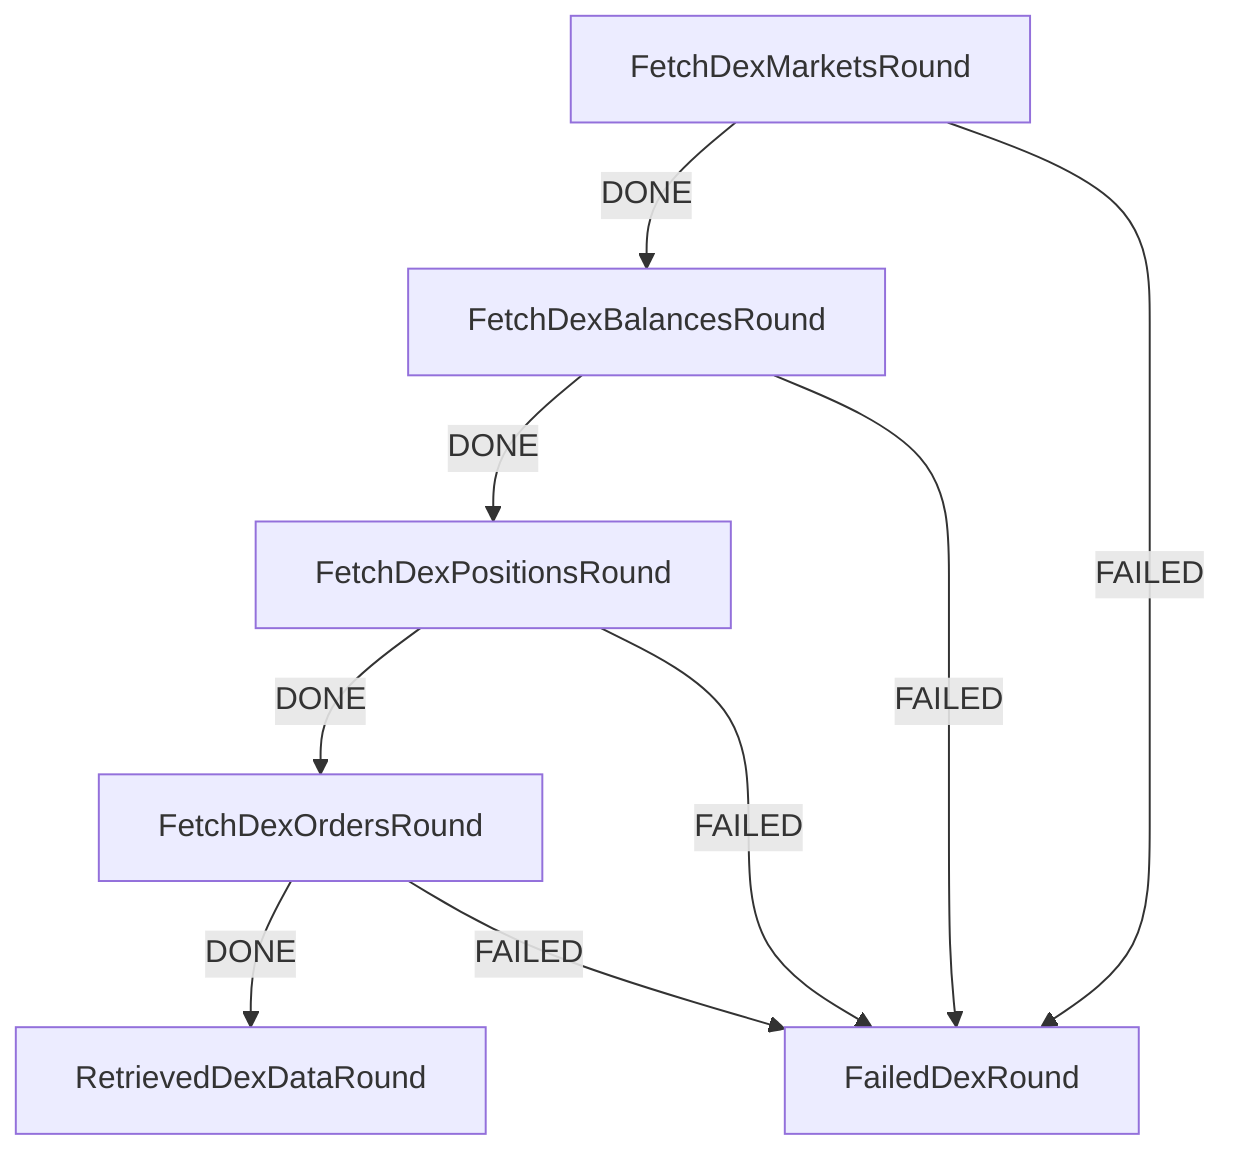 graph TD
  FetchDexMarketsRound
  FetchDexBalancesRound
  FailedDexRound
  RetrievedDexDataRound
  FetchDexOrdersRound
  FetchDexMarketsRound
  FetchDexPositionsRound
  FetchDexMarketsRound -->|DONE| FetchDexBalancesRound
  FetchDexMarketsRound -->|FAILED| FailedDexRound
  FetchDexBalancesRound -->|DONE| FetchDexPositionsRound
  FetchDexBalancesRound -->|FAILED| FailedDexRound
  FetchDexOrdersRound -->|DONE| RetrievedDexDataRound
  FetchDexOrdersRound -->|FAILED| FailedDexRound
  FetchDexPositionsRound -->|DONE| FetchDexOrdersRound
  FetchDexPositionsRound -->|FAILED| FailedDexRound